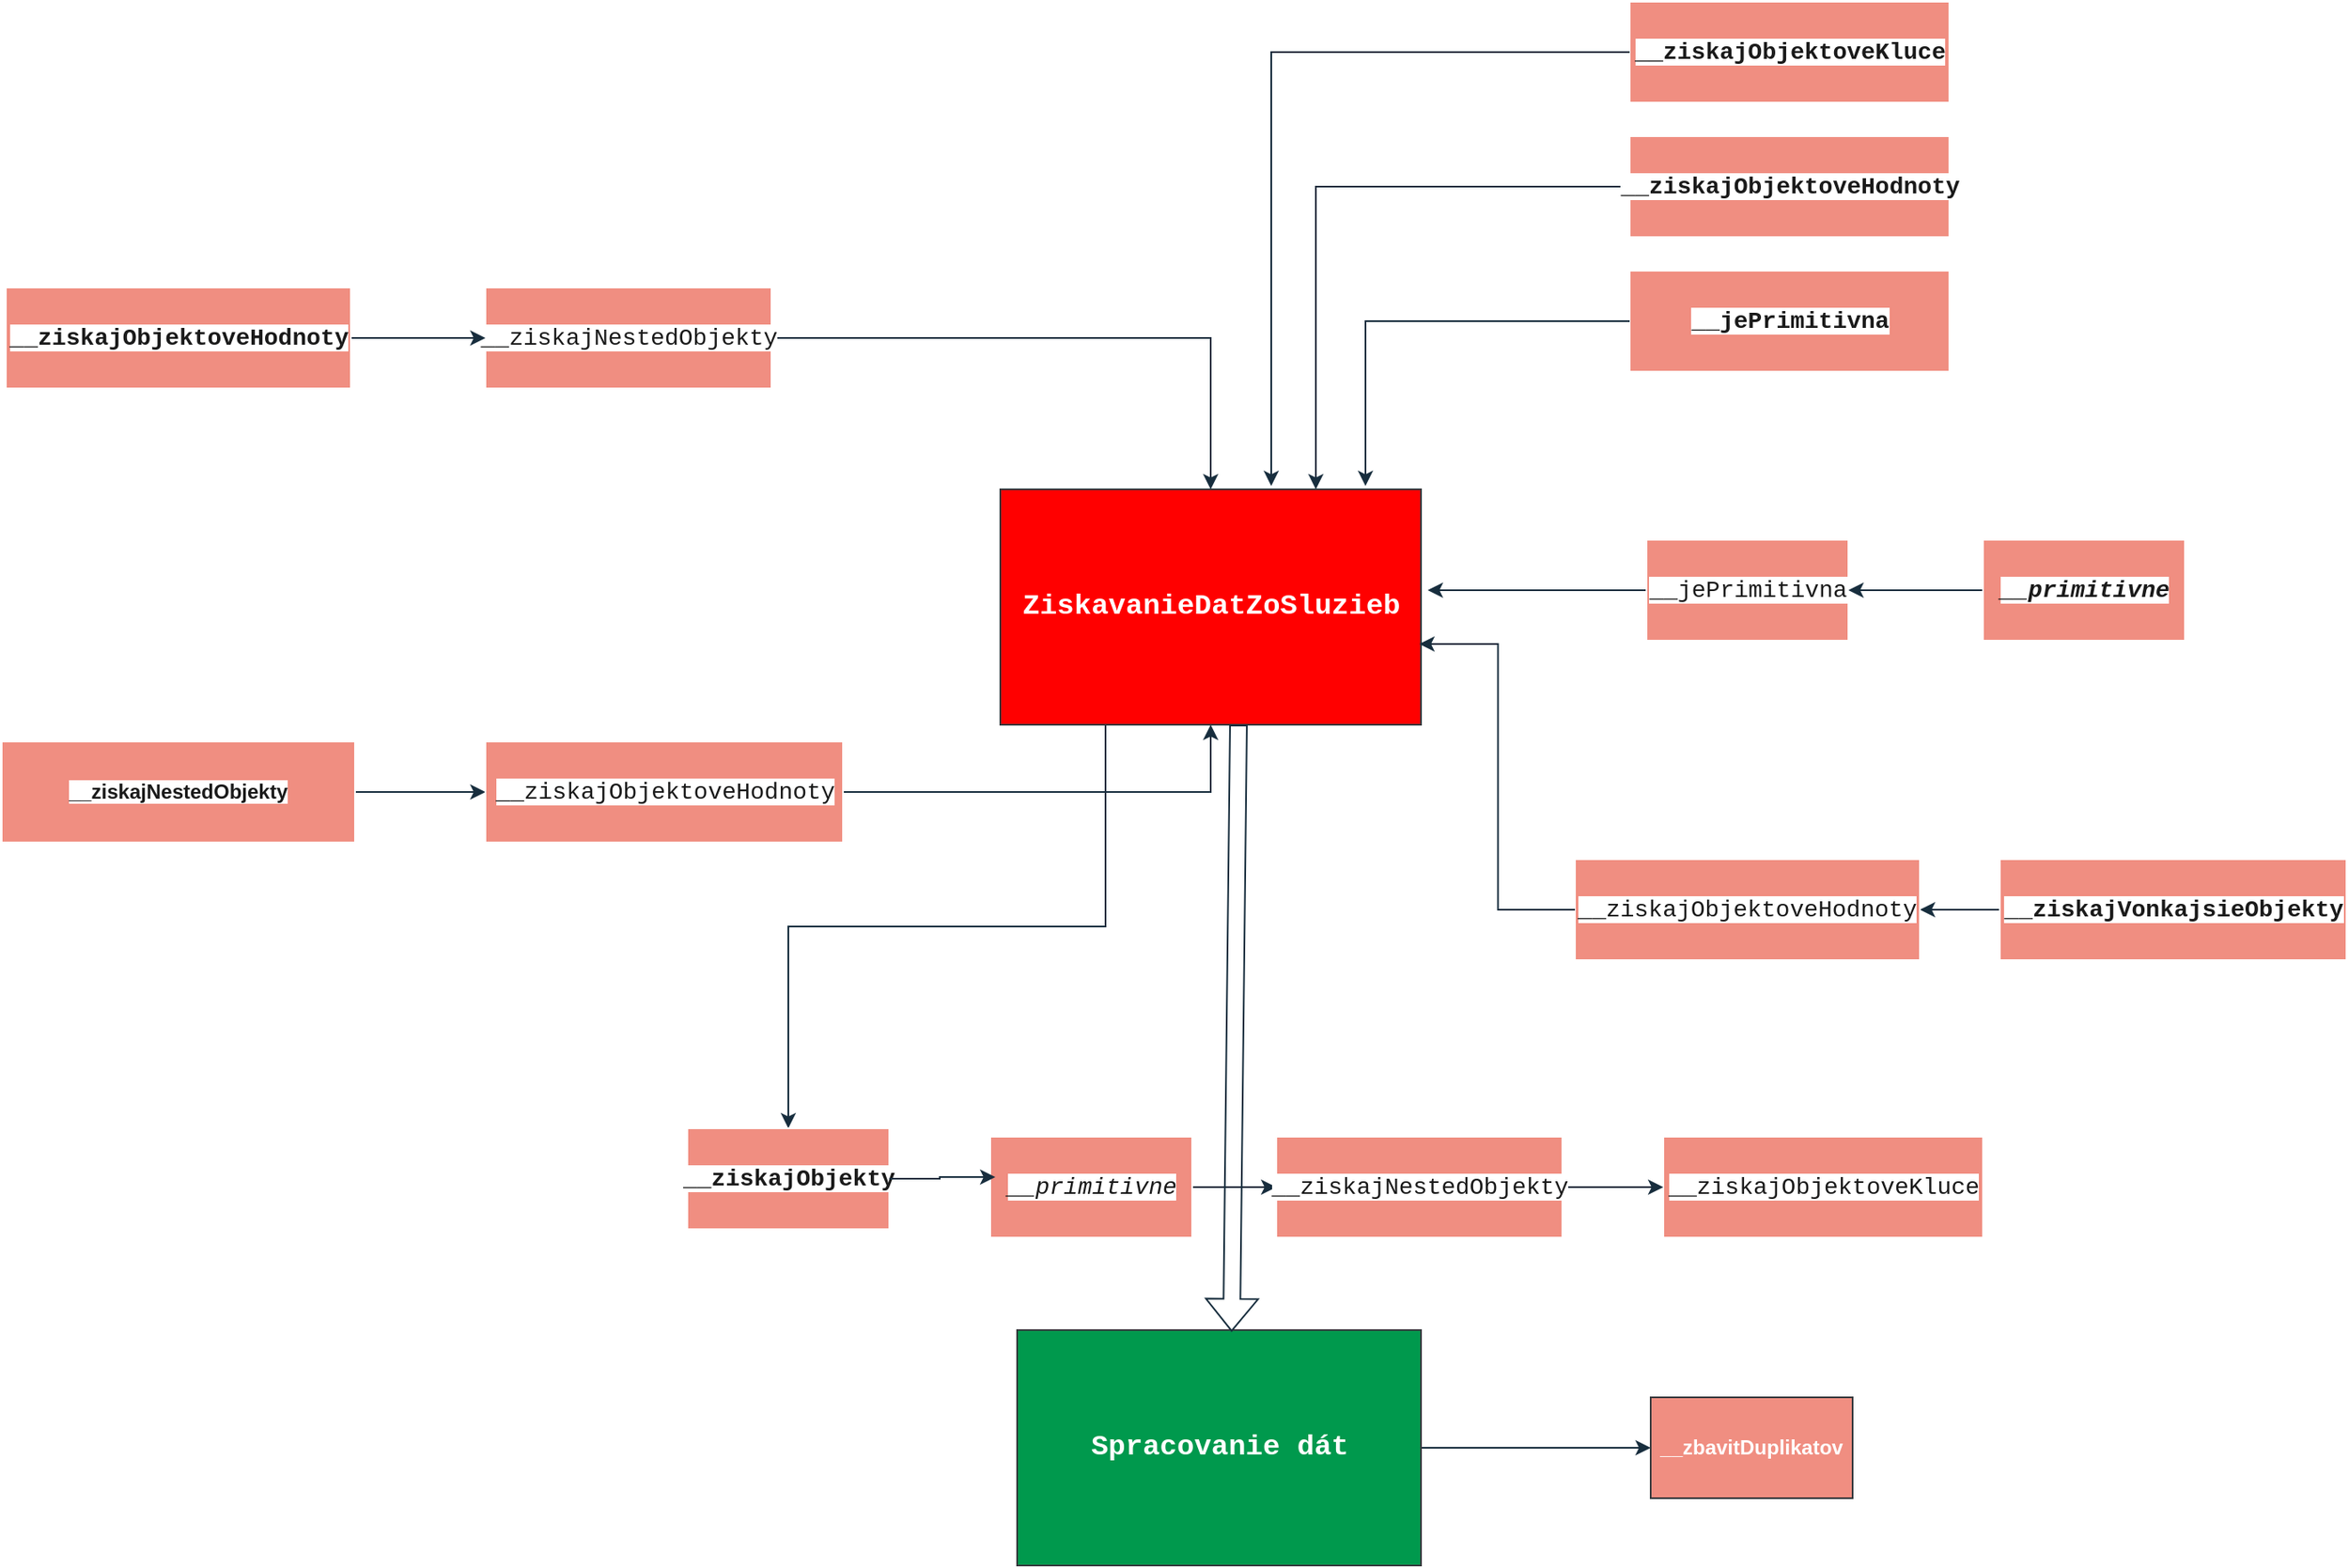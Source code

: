 <mxfile>
    <diagram id="oLpFKa10LGBMZ2bA76T1" name="Page-1">
        <mxGraphModel dx="2476" dy="1879" grid="1" gridSize="10" guides="1" tooltips="1" connect="1" arrows="1" fold="1" page="1" pageScale="1" pageWidth="850" pageHeight="1100" math="0" shadow="0">
            <root>
                <mxCell id="0"/>
                <mxCell id="1" parent="0"/>
                <mxCell id="2" style="edgeStyle=orthogonalEdgeStyle;rounded=0;orthogonalLoop=1;jettySize=auto;html=1;exitX=0.25;exitY=1;exitDx=0;exitDy=0;entryX=0.5;entryY=0;entryDx=0;entryDy=0;labelBackgroundColor=none;fontColor=default;strokeColor=#182E3E;" edge="1" parent="1" source="3" target="23">
                    <mxGeometry relative="1" as="geometry"/>
                </mxCell>
                <mxCell id="3" value="&lt;div style=&quot;font-family: Consolas, &amp;quot;Courier New&amp;quot;, monospace; line-height: 19px;&quot;&gt;&lt;div style=&quot;line-height: 19px;&quot;&gt;&lt;font style=&quot;font-size: 17px;&quot; color=&quot;#ffffff&quot;&gt;ZiskavanieDatZoSluzieb&lt;/font&gt;&lt;/div&gt;&lt;/div&gt;" style="rounded=0;whiteSpace=wrap;html=1;labelBackgroundColor=none;fillColor=#FF0000;strokeColor=#36393d;fontStyle=1" vertex="1" parent="1">
                    <mxGeometry x="513.5" y="-810" width="250" height="140" as="geometry"/>
                </mxCell>
                <mxCell id="4" style="edgeStyle=orthogonalEdgeStyle;rounded=0;orthogonalLoop=1;jettySize=auto;html=1;entryX=0.5;entryY=0;entryDx=0;entryDy=0;labelBackgroundColor=none;fontColor=default;strokeColor=#182E3E;" edge="1" parent="1" source="5" target="3">
                    <mxGeometry relative="1" as="geometry"/>
                </mxCell>
                <mxCell id="5" value="&lt;div style=&quot;font-family: Consolas, &amp;quot;Courier New&amp;quot;, monospace; font-size: 14px; line-height: 19px;&quot;&gt;&lt;font style=&quot;background-color: rgb(255, 255, 255);&quot; color=&quot;#1a1a1a&quot;&gt;__ziskajNestedObjekty&lt;/font&gt;&lt;/div&gt;" style="rounded=0;whiteSpace=wrap;html=1;labelBackgroundColor=none;fillColor=#F08E81;strokeColor=#FFFFFF;fontColor=#1A1A1A;" vertex="1" parent="1">
                    <mxGeometry x="207.5" y="-930" width="170" height="60" as="geometry"/>
                </mxCell>
                <mxCell id="6" style="edgeStyle=orthogonalEdgeStyle;rounded=0;orthogonalLoop=1;jettySize=auto;html=1;entryX=0;entryY=0.5;entryDx=0;entryDy=0;labelBackgroundColor=none;fontColor=default;strokeColor=#182E3E;" edge="1" parent="1" source="7" target="5">
                    <mxGeometry relative="1" as="geometry"/>
                </mxCell>
                <mxCell id="7" value="&lt;div style=&quot;font-family: Consolas, &amp;quot;Courier New&amp;quot;, monospace; font-size: 14px; line-height: 19px;&quot;&gt;&lt;font color=&quot;#1a1a1a&quot; style=&quot;background-color: rgb(255, 255, 255);&quot;&gt;__ziskajObjektoveHodnoty&lt;/font&gt;&lt;/div&gt;" style="whiteSpace=wrap;html=1;rounded=0;labelBackgroundColor=none;fillColor=#F08E81;strokeColor=#FFFFFF;fontColor=#1A1A1A;fontStyle=1" vertex="1" parent="1">
                    <mxGeometry x="-77.5" y="-930" width="205" height="60" as="geometry"/>
                </mxCell>
                <mxCell id="8" style="edgeStyle=orthogonalEdgeStyle;rounded=0;orthogonalLoop=1;jettySize=auto;html=1;exitX=0;exitY=0.5;exitDx=0;exitDy=0;labelBackgroundColor=none;fontColor=default;strokeColor=#182E3E;" edge="1" parent="1" source="9" target="25">
                    <mxGeometry relative="1" as="geometry"/>
                </mxCell>
                <mxCell id="9" value="&lt;div style=&quot;font-family: Consolas, &amp;quot;Courier New&amp;quot;, monospace; font-size: 14px; line-height: 19px;&quot;&gt;&lt;span style=&quot;background-color: rgb(255, 255, 255);&quot;&gt;&lt;font color=&quot;#1a1a1a&quot;&gt;__ziskajVonkajsieObjekty&lt;/font&gt;&lt;/span&gt;&lt;/div&gt;" style="whiteSpace=wrap;html=1;rounded=0;labelBackgroundColor=none;fillColor=#F08E81;strokeColor=#FFFFFF;fontColor=#1A1A1A;fontStyle=1" vertex="1" parent="1">
                    <mxGeometry x="1107.5" y="-590" width="206" height="60" as="geometry"/>
                </mxCell>
                <mxCell id="10" style="edgeStyle=orthogonalEdgeStyle;rounded=0;orthogonalLoop=1;jettySize=auto;html=1;exitX=0;exitY=0.5;exitDx=0;exitDy=0;labelBackgroundColor=none;fontColor=default;strokeColor=#182E3E;" edge="1" parent="1" source="11">
                    <mxGeometry relative="1" as="geometry">
                        <mxPoint x="767.5" y="-750" as="targetPoint"/>
                    </mxGeometry>
                </mxCell>
                <mxCell id="11" value="&lt;div style=&quot;font-family: Consolas, &amp;quot;Courier New&amp;quot;, monospace; font-size: 14px; line-height: 19px;&quot;&gt;&lt;span style=&quot;background-color: rgb(255, 255, 255);&quot;&gt;__jePrimitivna&lt;/span&gt;&lt;/div&gt;" style="whiteSpace=wrap;html=1;rounded=0;labelBackgroundColor=none;fillColor=#F08E81;strokeColor=#FFFFFF;fontColor=#1A1A1A;" vertex="1" parent="1">
                    <mxGeometry x="897.5" y="-780" width="120" height="60" as="geometry"/>
                </mxCell>
                <mxCell id="12" style="edgeStyle=orthogonalEdgeStyle;rounded=0;orthogonalLoop=1;jettySize=auto;html=1;exitX=0;exitY=0.5;exitDx=0;exitDy=0;entryX=1;entryY=0.5;entryDx=0;entryDy=0;labelBackgroundColor=none;fontColor=default;strokeColor=#182E3E;" edge="1" parent="1" source="13" target="11">
                    <mxGeometry relative="1" as="geometry"/>
                </mxCell>
                <mxCell id="13" value="&lt;font color=&quot;#1a1a1a&quot; style=&quot;background-color: rgb(255, 255, 255);&quot;&gt;&lt;br&gt;&lt;/font&gt;&lt;div style=&quot;font-family: Consolas, &amp;quot;Courier New&amp;quot;, monospace; font-size: 14px; line-height: 19px;&quot;&gt;&lt;div&gt;&lt;span style=&quot;font-style: italic; background-color: rgb(255, 255, 255);&quot;&gt;&lt;font color=&quot;#1a1a1a&quot;&gt;__primitivne&lt;/font&gt;&lt;/span&gt;&lt;/div&gt;&lt;/div&gt;&lt;font color=&quot;#ffffff&quot;&gt;&lt;br&gt;&lt;/font&gt;" style="rounded=0;whiteSpace=wrap;html=1;labelBackgroundColor=none;fillColor=#F08E81;strokeColor=#FFFFFF;fontColor=#1A1A1A;fontStyle=1" vertex="1" parent="1">
                    <mxGeometry x="1097.5" y="-780" width="120" height="60" as="geometry"/>
                </mxCell>
                <mxCell id="14" style="edgeStyle=orthogonalEdgeStyle;rounded=0;orthogonalLoop=1;jettySize=auto;html=1;exitX=1;exitY=0.5;exitDx=0;exitDy=0;entryX=0;entryY=0.5;entryDx=0;entryDy=0;labelBackgroundColor=none;fontColor=default;strokeColor=#182E3E;" edge="1" parent="1" source="15" target="18">
                    <mxGeometry relative="1" as="geometry"/>
                </mxCell>
                <mxCell id="15" value="&lt;b style=&quot;background-color: rgb(255, 255, 255);&quot;&gt;__ziskajNestedObjekty&lt;/b&gt;" style="rounded=0;whiteSpace=wrap;html=1;labelBackgroundColor=none;fillColor=#F08E81;strokeColor=#FFFFFF;fontColor=#1A1A1A;" vertex="1" parent="1">
                    <mxGeometry x="-80" y="-660" width="210" height="60" as="geometry"/>
                </mxCell>
                <mxCell id="16" value="&lt;div style=&quot;font-family: Consolas, &amp;quot;Courier New&amp;quot;, monospace; font-size: 14px; line-height: 19px;&quot;&gt;&lt;font style=&quot;background-color: rgb(255, 255, 255);&quot; color=&quot;#1a1a1a&quot;&gt;__ziskajObjektoveKluce&lt;/font&gt;&lt;/div&gt;" style="whiteSpace=wrap;html=1;rounded=0;labelBackgroundColor=none;fillColor=#F08E81;strokeColor=#FFFFFF;fontColor=#1A1A1A;" vertex="1" parent="1">
                    <mxGeometry x="907.5" y="-425" width="190" height="60" as="geometry"/>
                </mxCell>
                <mxCell id="17" style="edgeStyle=orthogonalEdgeStyle;rounded=0;orthogonalLoop=1;jettySize=auto;html=1;entryX=0.5;entryY=1;entryDx=0;entryDy=0;labelBackgroundColor=none;fontColor=default;strokeColor=#182E3E;" edge="1" parent="1" source="18" target="3">
                    <mxGeometry relative="1" as="geometry"/>
                </mxCell>
                <mxCell id="18" value="&lt;div style=&quot;font-family: Consolas, &amp;quot;Courier New&amp;quot;, monospace; font-size: 14px; line-height: 19px;&quot;&gt;&lt;font style=&quot;background-color: rgb(255, 255, 255);&quot; color=&quot;#1a1a1a&quot;&gt;__ziskajObjektoveHodnoty&lt;/font&gt;&lt;br&gt;&lt;/div&gt;" style="rounded=0;whiteSpace=wrap;html=1;labelBackgroundColor=none;fillColor=#F08E81;strokeColor=#FFFFFF;fontColor=#1A1A1A;" vertex="1" parent="1">
                    <mxGeometry x="207.5" y="-660" width="212.5" height="60" as="geometry"/>
                </mxCell>
                <mxCell id="19" style="edgeStyle=orthogonalEdgeStyle;rounded=0;orthogonalLoop=1;jettySize=auto;html=1;exitX=1;exitY=0.5;exitDx=0;exitDy=0;entryX=0;entryY=0.5;entryDx=0;entryDy=0;labelBackgroundColor=none;fontColor=default;strokeColor=#182E3E;" edge="1" parent="1" source="20" target="22">
                    <mxGeometry relative="1" as="geometry"/>
                </mxCell>
                <mxCell id="20" value="&lt;span style=&quot;background-color: rgb(255, 255, 255);&quot;&gt;&lt;font color=&quot;#1a1a1a&quot;&gt;&lt;br&gt;&lt;/font&gt;&lt;/span&gt;&lt;div style=&quot;font-family: Consolas, &amp;quot;Courier New&amp;quot;, monospace; font-weight: normal; font-size: 14px; line-height: 19px;&quot;&gt;&lt;div&gt;&lt;span style=&quot;font-style: italic; background-color: rgb(255, 255, 255);&quot;&gt;&lt;font color=&quot;#1a1a1a&quot;&gt;__primitivne&lt;/font&gt;&lt;/span&gt;&lt;/div&gt;&lt;/div&gt;&lt;span style=&quot;background-color: rgb(255, 255, 255);&quot;&gt;&lt;br&gt;&lt;/span&gt;" style="rounded=0;whiteSpace=wrap;html=1;labelBackgroundColor=none;fillColor=#F08E81;strokeColor=#FFFFFF;fontColor=#1A1A1A;" vertex="1" parent="1">
                    <mxGeometry x="507.5" y="-425" width="120" height="60" as="geometry"/>
                </mxCell>
                <mxCell id="21" style="edgeStyle=orthogonalEdgeStyle;rounded=0;orthogonalLoop=1;jettySize=auto;html=1;exitX=1;exitY=0.5;exitDx=0;exitDy=0;entryX=0;entryY=0.5;entryDx=0;entryDy=0;labelBackgroundColor=none;fontColor=default;strokeColor=#182E3E;" edge="1" parent="1" source="22" target="16">
                    <mxGeometry relative="1" as="geometry"/>
                </mxCell>
                <mxCell id="22" value="&lt;div style=&quot;font-family: Consolas, &amp;quot;Courier New&amp;quot;, monospace; font-size: 14px; line-height: 19px;&quot;&gt;&lt;font style=&quot;background-color: rgb(255, 255, 255);&quot; color=&quot;#1a1a1a&quot;&gt;__ziskajNestedObjekty&lt;/font&gt;&lt;/div&gt;" style="rounded=0;whiteSpace=wrap;html=1;labelBackgroundColor=none;fillColor=#F08E81;strokeColor=#FFFFFF;fontColor=#1A1A1A;" vertex="1" parent="1">
                    <mxGeometry x="677.5" y="-425" width="170" height="60" as="geometry"/>
                </mxCell>
                <mxCell id="23" value="&lt;div style=&quot;font-family: Consolas, &amp;quot;Courier New&amp;quot;, monospace; font-size: 14px; line-height: 19px;&quot;&gt;&lt;span style=&quot;background-color: rgb(255, 255, 255);&quot;&gt;&lt;font color=&quot;#1a1a1a&quot;&gt;__ziskajObjekty&lt;/font&gt;&lt;/span&gt;&lt;/div&gt;" style="rounded=0;whiteSpace=wrap;html=1;labelBackgroundColor=none;fillColor=#F08E81;strokeColor=#FFFFFF;fontColor=#1A1A1A;fontStyle=1" vertex="1" parent="1">
                    <mxGeometry x="327.5" y="-430" width="120" height="60" as="geometry"/>
                </mxCell>
                <mxCell id="24" style="edgeStyle=orthogonalEdgeStyle;rounded=0;orthogonalLoop=1;jettySize=auto;html=1;entryX=0.025;entryY=0.4;entryDx=0;entryDy=0;entryPerimeter=0;labelBackgroundColor=none;fontColor=default;strokeColor=#182E3E;" edge="1" parent="1" source="23" target="20">
                    <mxGeometry relative="1" as="geometry"/>
                </mxCell>
                <mxCell id="25" value="&lt;div style=&quot;font-family: Consolas, &amp;quot;Courier New&amp;quot;, monospace; font-size: 14px; line-height: 19px;&quot;&gt;&lt;font style=&quot;background-color: rgb(255, 255, 255);&quot; color=&quot;#1a1a1a&quot;&gt;__ziskajObjektoveHodnoty&lt;/font&gt;&lt;/div&gt;" style="whiteSpace=wrap;html=1;rounded=0;labelBackgroundColor=none;fillColor=#F08E81;strokeColor=#FFFFFF;fontColor=#1A1A1A;" vertex="1" parent="1">
                    <mxGeometry x="855" y="-590" width="205" height="60" as="geometry"/>
                </mxCell>
                <mxCell id="26" style="edgeStyle=orthogonalEdgeStyle;rounded=0;orthogonalLoop=1;jettySize=auto;html=1;entryX=0.996;entryY=0.657;entryDx=0;entryDy=0;entryPerimeter=0;labelBackgroundColor=none;fontColor=default;strokeColor=#182E3E;" edge="1" parent="1" source="25" target="3">
                    <mxGeometry relative="1" as="geometry"/>
                </mxCell>
                <mxCell id="27" style="edgeStyle=orthogonalEdgeStyle;rounded=0;orthogonalLoop=1;jettySize=auto;html=1;exitX=0;exitY=0.5;exitDx=0;exitDy=0;entryX=0.75;entryY=0;entryDx=0;entryDy=0;labelBackgroundColor=none;fontColor=default;strokeColor=#182E3E;" edge="1" parent="1" source="28" target="3">
                    <mxGeometry relative="1" as="geometry"/>
                </mxCell>
                <mxCell id="28" value="&lt;div style=&quot;font-family: Consolas, &amp;quot;Courier New&amp;quot;, monospace; font-size: 14px; line-height: 19px;&quot;&gt;&lt;span style=&quot;background-color: rgb(255, 255, 255);&quot;&gt;&lt;font color=&quot;#1a1a1a&quot;&gt;__ziskajObjektoveHodnoty&lt;/font&gt;&lt;/span&gt;&lt;/div&gt;" style="whiteSpace=wrap;html=1;rounded=0;labelBackgroundColor=none;fillColor=#F08E81;strokeColor=#FFFFFF;fontColor=#1A1A1A;fontStyle=1" vertex="1" parent="1">
                    <mxGeometry x="887.5" y="-1020" width="190" height="60" as="geometry"/>
                </mxCell>
                <mxCell id="29" value="&lt;div style=&quot;font-family: Consolas, &amp;quot;Courier New&amp;quot;, monospace; font-size: 14px; line-height: 19px;&quot;&gt;&lt;span style=&quot;background-color: rgb(255, 255, 255);&quot;&gt;&lt;font color=&quot;#1a1a1a&quot;&gt;__jePrimitivna&lt;/font&gt;&lt;/span&gt;&lt;/div&gt;" style="whiteSpace=wrap;html=1;rounded=0;labelBackgroundColor=none;fillColor=#F08E81;strokeColor=#FFFFFF;fontColor=#1A1A1A;fontStyle=1" vertex="1" parent="1">
                    <mxGeometry x="887.5" y="-940" width="190" height="60" as="geometry"/>
                </mxCell>
                <mxCell id="30" value="&lt;div style=&quot;font-family: Consolas, &amp;quot;Courier New&amp;quot;, monospace; font-size: 14px; line-height: 19px;&quot;&gt;&lt;span style=&quot;background-color: rgb(255, 255, 255);&quot;&gt;&lt;font color=&quot;#1a1a1a&quot;&gt;__ziskajObjektoveKluce&lt;/font&gt;&lt;/span&gt;&lt;/div&gt;" style="rounded=0;whiteSpace=wrap;html=1;labelBackgroundColor=none;fillColor=#F08E81;strokeColor=#FFFFFF;fontColor=#1A1A1A;fontStyle=1" vertex="1" parent="1">
                    <mxGeometry x="887.5" y="-1100" width="190" height="60" as="geometry"/>
                </mxCell>
                <mxCell id="31" style="edgeStyle=orthogonalEdgeStyle;rounded=0;orthogonalLoop=1;jettySize=auto;html=1;exitX=0;exitY=0.5;exitDx=0;exitDy=0;entryX=0.644;entryY=-0.014;entryDx=0;entryDy=0;entryPerimeter=0;labelBackgroundColor=none;fontColor=default;strokeColor=#182E3E;" edge="1" parent="1" source="30" target="3">
                    <mxGeometry relative="1" as="geometry"/>
                </mxCell>
                <mxCell id="32" style="edgeStyle=orthogonalEdgeStyle;rounded=0;orthogonalLoop=1;jettySize=auto;html=1;exitX=0;exitY=0.5;exitDx=0;exitDy=0;entryX=0.868;entryY=-0.014;entryDx=0;entryDy=0;entryPerimeter=0;labelBackgroundColor=none;fontColor=default;strokeColor=#182E3E;" edge="1" parent="1" source="29" target="3">
                    <mxGeometry relative="1" as="geometry"/>
                </mxCell>
                <mxCell id="33" value="" style="edgeStyle=orthogonalEdgeStyle;rounded=0;orthogonalLoop=1;jettySize=auto;html=1;strokeColor=#182E3E;fontColor=#1A1A1A;" edge="1" parent="1" source="34" target="35">
                    <mxGeometry relative="1" as="geometry"/>
                </mxCell>
                <mxCell id="34" value="&lt;div style=&quot;font-family: Consolas, &amp;quot;Courier New&amp;quot;, monospace; line-height: 19px;&quot;&gt;&lt;div style=&quot;line-height: 19px;&quot;&gt;&lt;font style=&quot;font-size: 17px;&quot; color=&quot;#ffffff&quot;&gt;Spracovanie dát&lt;/font&gt;&lt;/div&gt;&lt;/div&gt;" style="rounded=0;whiteSpace=wrap;html=1;labelBackgroundColor=none;fillColor=#00994D;strokeColor=#36393d;fontStyle=1" vertex="1" parent="1">
                    <mxGeometry x="523.5" y="-310" width="240" height="140" as="geometry"/>
                </mxCell>
                <mxCell id="35" value="&lt;font color=&quot;#ffffff&quot;&gt;__zbavitDuplikatov&lt;/font&gt;" style="whiteSpace=wrap;html=1;fillColor=#F08E81;strokeColor=#36393d;rounded=0;labelBackgroundColor=none;fontStyle=1;" vertex="1" parent="1">
                    <mxGeometry x="900" y="-270" width="120" height="60" as="geometry"/>
                </mxCell>
                <mxCell id="36" value="" style="shape=flexArrow;endArrow=classic;html=1;rounded=0;strokeColor=#182E3E;fontColor=#1A1A1A;exitX=0.566;exitY=1.021;exitDx=0;exitDy=0;exitPerimeter=0;entryX=0.531;entryY=0.007;entryDx=0;entryDy=0;entryPerimeter=0;" edge="1" parent="1" target="34">
                    <mxGeometry width="50" height="50" relative="1" as="geometry">
                        <mxPoint x="655" y="-670" as="sourcePoint"/>
                        <mxPoint x="653.569" y="-312.94" as="targetPoint"/>
                    </mxGeometry>
                </mxCell>
            </root>
        </mxGraphModel>
    </diagram>
</mxfile>